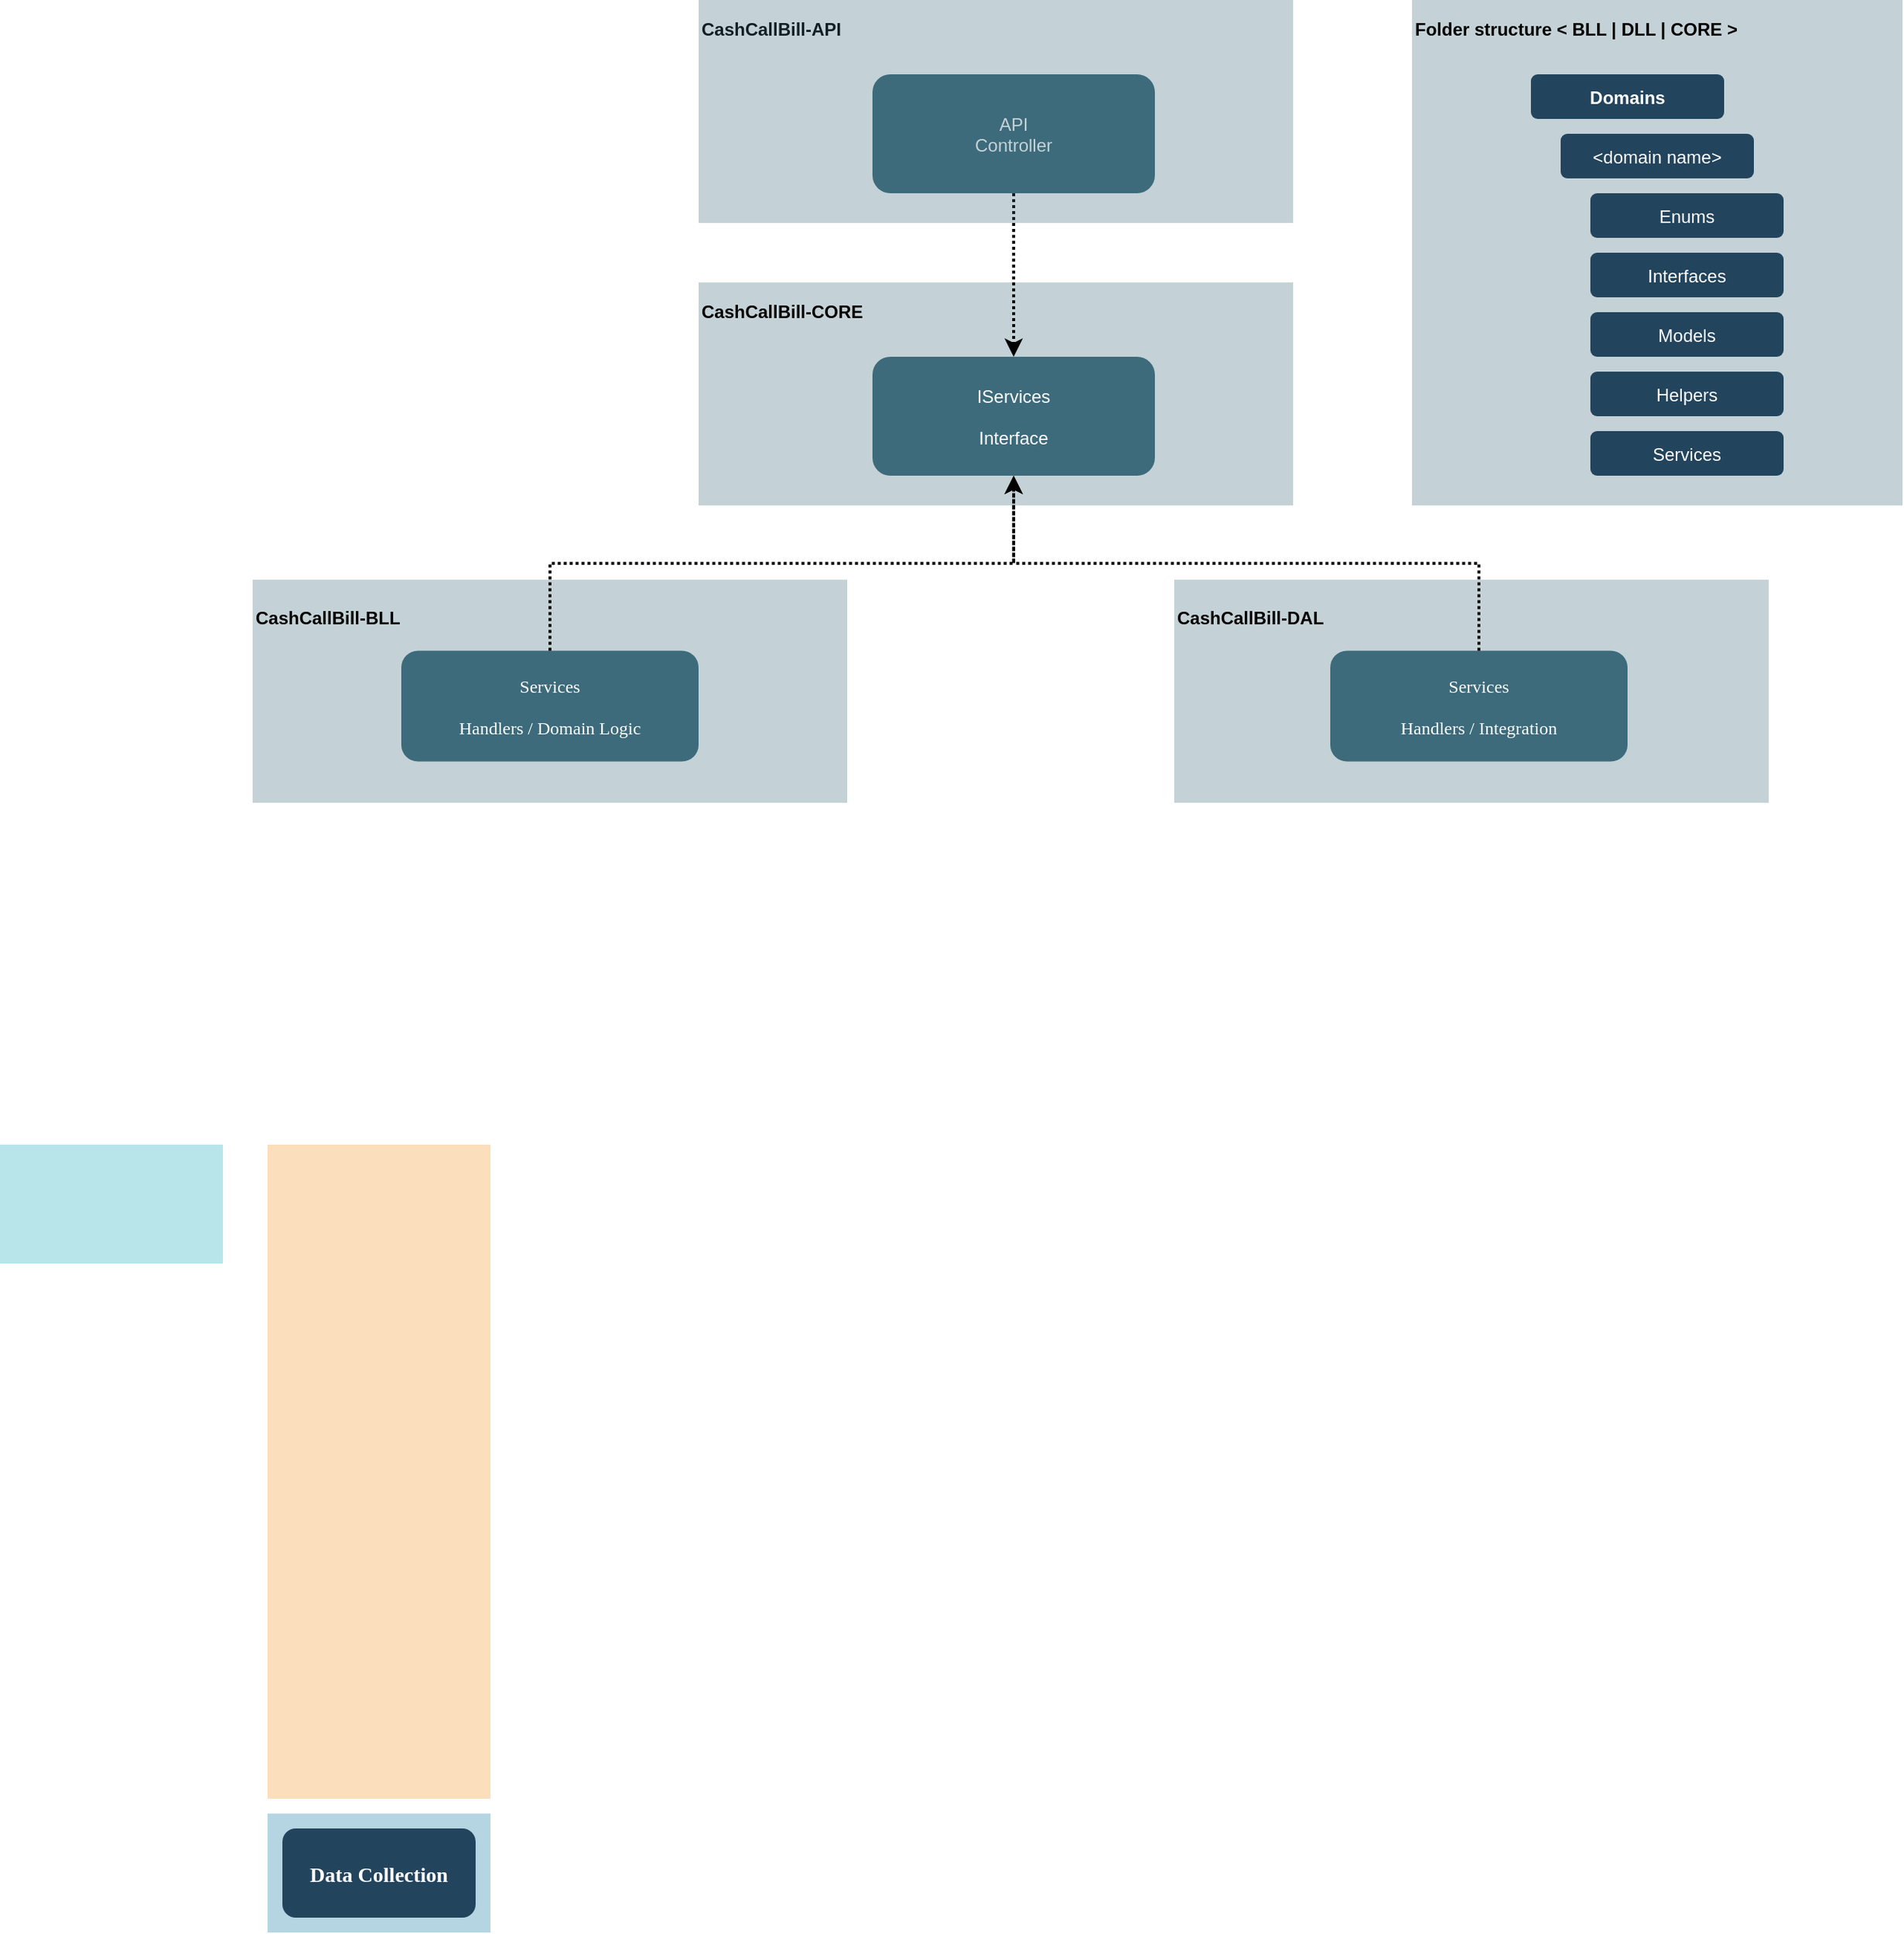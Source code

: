 <mxfile version="13.6.5" type="github">
  <diagram name="Page-1" id="2c0d36ab-eaac-3732-788b-9136903baeff">
    <mxGraphModel dx="1360" dy="802" grid="1" gridSize="10" guides="1" tooltips="1" connect="1" arrows="1" fold="1" page="1" pageScale="1.5" pageWidth="1169" pageHeight="827" background="#ffffff" math="0" shadow="0">
      <root>
        <mxCell id="0" />
        <mxCell id="1" parent="0" />
        <mxCell id="122" value="" style="strokeColor=none;opacity=30;fillColor=#3D6B7B;" parent="1" vertex="1">
          <mxGeometry x="960" y="430" width="400" height="150" as="geometry" />
        </mxCell>
        <mxCell id="118" value="" style="fillColor=#F2931E;strokeColor=none;opacity=30;" parent="1" vertex="1">
          <mxGeometry x="350.0" y="810.0" width="150.0" height="440.0" as="geometry" />
        </mxCell>
        <mxCell id="117" value="" style="opacity=30;fillColor=#3D6B7B;strokeColor=none;" parent="1" vertex="1">
          <mxGeometry x="640" y="230" width="400" height="150" as="geometry" />
        </mxCell>
        <mxCell id="112" value="" style="fillColor=#10739E;strokeColor=none;opacity=30;" parent="1" vertex="1">
          <mxGeometry x="350" y="1260" width="150" height="80" as="geometry" />
        </mxCell>
        <mxCell id="108" value="" style="fillColor=#12AAB5;strokeColor=none;opacity=30;" parent="1" vertex="1">
          <mxGeometry x="170" y="810" width="150" height="80" as="geometry" />
        </mxCell>
        <mxCell id="2" value="API&#xa;Controller" style="rounded=1;gradientColor=none;fontColor=#FFFFFF;fontStyle=0;fontFamily=Helvetica;fontSize=12;fillColor=#3D6B7B;horizontal=1;spacingTop=0;spacing=2;strokeWidth=1;strokeColor=none;" parent="1" vertex="1">
          <mxGeometry x="757" y="90" width="190" height="80" as="geometry" />
        </mxCell>
        <mxCell id="12" value="IServices&#xa;&#xa;Interface" style="rounded=1;gradientColor=none;strokeColor=none;fontColor=#FFFFFF;fontStyle=0;fontFamily=Helvetica;fontSize=12;fillColor=#3D6B7B;" parent="1" vertex="1">
          <mxGeometry x="757" y="280" width="190" height="80" as="geometry" />
        </mxCell>
        <mxCell id="23" value="Data Collection" style="rounded=1;fillColor=#23445D;gradientColor=none;strokeColor=none;fontColor=#FFFFFF;fontStyle=1;fontFamily=Tahoma;fontSize=14" parent="1" vertex="1">
          <mxGeometry x="360" y="1270" width="130" height="60" as="geometry" />
        </mxCell>
        <mxCell id="59" value="" style="edgeStyle=elbowEdgeStyle;elbow=vertical;strokeWidth=2;rounded=0;dashed=1;dashPattern=1 1;" parent="1" source="2" target="12" edge="1">
          <mxGeometry x="347" y="225.5" width="100" height="100" as="geometry">
            <mxPoint x="862.0" y="275.5" as="sourcePoint" />
            <mxPoint x="1467.0" y="345.5" as="targetPoint" />
          </mxGeometry>
        </mxCell>
        <mxCell id="BOrQ3AjpW1lH5a_4WWRU-123" value="CashCallBill-API" style="text;html=1;strokeColor=none;fillColor=none;align=left;verticalAlign=middle;whiteSpace=wrap;rounded=0;fontFamily=Helvetica;fontSize=12;fontStyle=1" vertex="1" parent="1">
          <mxGeometry x="640" y="50" width="120" height="20" as="geometry" />
        </mxCell>
        <mxCell id="BOrQ3AjpW1lH5a_4WWRU-124" value="CashCallBill-CORE" style="text;html=1;strokeColor=none;fillColor=none;align=left;verticalAlign=middle;whiteSpace=wrap;rounded=0;fontFamily=Helvetica;fontSize=12;fontStyle=1" vertex="1" parent="1">
          <mxGeometry x="640" y="240" width="120" height="20" as="geometry" />
        </mxCell>
        <mxCell id="123" value="" style="strokeColor=none;opacity=30;fillColor=#3D6B7B;" parent="1" vertex="1">
          <mxGeometry x="340" y="430" width="400" height="150" as="geometry" />
        </mxCell>
        <mxCell id="BOrQ3AjpW1lH5a_4WWRU-127" value="CashCallBill-BLL" style="text;html=1;strokeColor=none;fillColor=none;align=left;verticalAlign=middle;whiteSpace=wrap;rounded=0;fontFamily=Helvetica;fontSize=12;fontStyle=1" vertex="1" parent="1">
          <mxGeometry x="340" y="445.5" width="120" height="20" as="geometry" />
        </mxCell>
        <mxCell id="BOrQ3AjpW1lH5a_4WWRU-128" value="Services&#xa;&#xa;Handlers / Domain Logic" style="rounded=1;gradientColor=none;strokeColor=none;fontColor=#FFFFFF;fontStyle=0;fontFamily=Tahoma;fontSize=12;fillColor=#3D6B7B;" vertex="1" parent="1">
          <mxGeometry x="440" y="477.75" width="200" height="74.5" as="geometry" />
        </mxCell>
        <mxCell id="BOrQ3AjpW1lH5a_4WWRU-129" value="" style="edgeStyle=elbowEdgeStyle;elbow=vertical;strokeWidth=2;rounded=0;dashed=1;dashPattern=1 1;exitX=0.5;exitY=0;exitDx=0;exitDy=0;entryX=0.5;entryY=1;entryDx=0;entryDy=0;" edge="1" parent="1" source="BOrQ3AjpW1lH5a_4WWRU-128" target="12">
          <mxGeometry x="357" y="235.5" width="100" height="100" as="geometry">
            <mxPoint x="957" y="143" as="sourcePoint" />
            <mxPoint x="1230" y="143" as="targetPoint" />
          </mxGeometry>
        </mxCell>
        <mxCell id="BOrQ3AjpW1lH5a_4WWRU-132" value="CashCallBill-DAL" style="text;html=1;strokeColor=none;fillColor=none;align=left;verticalAlign=middle;whiteSpace=wrap;rounded=0;fontFamily=Helvetica;fontSize=12;fontStyle=1" vertex="1" parent="1">
          <mxGeometry x="960" y="445.5" width="120" height="20" as="geometry" />
        </mxCell>
        <mxCell id="BOrQ3AjpW1lH5a_4WWRU-133" value="Services&#xa;&#xa;Handlers / Integration" style="rounded=1;gradientColor=none;strokeColor=none;fontColor=#FFFFFF;fontStyle=0;fontFamily=Tahoma;fontSize=12;fillColor=#3D6B7B;" vertex="1" parent="1">
          <mxGeometry x="1065" y="477.75" width="200" height="74.5" as="geometry" />
        </mxCell>
        <mxCell id="BOrQ3AjpW1lH5a_4WWRU-134" value="" style="edgeStyle=elbowEdgeStyle;elbow=vertical;strokeWidth=2;rounded=0;dashed=1;dashPattern=1 1;exitX=0.5;exitY=0;exitDx=0;exitDy=0;entryX=0.5;entryY=1;entryDx=0;entryDy=0;" edge="1" parent="1" source="BOrQ3AjpW1lH5a_4WWRU-133" target="12">
          <mxGeometry x="367" y="245.5" width="100" height="100" as="geometry">
            <mxPoint x="545" y="487.75" as="sourcePoint" />
            <mxPoint x="850" y="370" as="targetPoint" />
          </mxGeometry>
        </mxCell>
        <mxCell id="BOrQ3AjpW1lH5a_4WWRU-136" value="" style="opacity=30;fillColor=#3D6B7B;strokeColor=none;" vertex="1" parent="1">
          <mxGeometry x="640" y="40" width="400" height="150" as="geometry" />
        </mxCell>
        <mxCell id="BOrQ3AjpW1lH5a_4WWRU-144" value="" style="opacity=30;fillColor=#3D6B7B;strokeColor=none;" vertex="1" parent="1">
          <mxGeometry x="1120" y="40" width="330" height="340" as="geometry" />
        </mxCell>
        <mxCell id="BOrQ3AjpW1lH5a_4WWRU-145" value="Enums" style="rounded=1;gradientColor=none;strokeColor=none;fontStyle=0;fontFamily=Helvetica;fontSize=12;fillColor=#23445D;fontColor=#FFFFFF;" vertex="1" parent="1">
          <mxGeometry x="1240" y="170" width="130" height="30" as="geometry" />
        </mxCell>
        <mxCell id="BOrQ3AjpW1lH5a_4WWRU-146" value="Interfaces" style="rounded=1;gradientColor=none;strokeColor=none;fontStyle=0;fontFamily=Helvetica;fontSize=12;fillColor=#23445D;fontColor=#FFFFFF;" vertex="1" parent="1">
          <mxGeometry x="1240" y="210" width="130" height="30" as="geometry" />
        </mxCell>
        <mxCell id="BOrQ3AjpW1lH5a_4WWRU-147" value="Models" style="rounded=1;gradientColor=none;strokeColor=none;fontStyle=0;fontFamily=Helvetica;fontSize=12;fillColor=#23445D;fontColor=#FFFFFF;" vertex="1" parent="1">
          <mxGeometry x="1240" y="250" width="130" height="30" as="geometry" />
        </mxCell>
        <mxCell id="BOrQ3AjpW1lH5a_4WWRU-148" value="Helpers" style="rounded=1;gradientColor=none;strokeColor=none;fontStyle=0;fontFamily=Helvetica;fontSize=12;fillColor=#23445D;fontColor=#FFFFFF;" vertex="1" parent="1">
          <mxGeometry x="1240" y="290" width="130" height="30" as="geometry" />
        </mxCell>
        <mxCell id="BOrQ3AjpW1lH5a_4WWRU-149" value="Domains" style="rounded=1;gradientColor=none;strokeColor=none;fontStyle=1;fontFamily=Helvetica;fontSize=12;fillColor=#23445D;fontColor=#FFFFFF;" vertex="1" parent="1">
          <mxGeometry x="1200" y="90" width="130" height="30" as="geometry" />
        </mxCell>
        <mxCell id="BOrQ3AjpW1lH5a_4WWRU-150" value="&lt;domain name&gt;" style="rounded=1;gradientColor=none;strokeColor=none;fontStyle=0;fontFamily=Helvetica;fontSize=12;fillColor=#23445D;fontColor=#FFFFFF;" vertex="1" parent="1">
          <mxGeometry x="1220" y="130" width="130" height="30" as="geometry" />
        </mxCell>
        <mxCell id="BOrQ3AjpW1lH5a_4WWRU-151" value="Services" style="rounded=1;gradientColor=none;strokeColor=none;fontStyle=0;fontFamily=Helvetica;fontSize=12;fillColor=#23445D;fontColor=#FFFFFF;" vertex="1" parent="1">
          <mxGeometry x="1240" y="330" width="130" height="30" as="geometry" />
        </mxCell>
        <mxCell id="BOrQ3AjpW1lH5a_4WWRU-152" value="Folder structure &amp;lt; BLL | DLL | CORE &amp;gt;" style="text;html=1;strokeColor=none;fillColor=none;align=left;verticalAlign=middle;whiteSpace=wrap;rounded=0;fontFamily=Helvetica;fontSize=12;fontStyle=1" vertex="1" parent="1">
          <mxGeometry x="1120" y="50" width="230" height="20" as="geometry" />
        </mxCell>
      </root>
    </mxGraphModel>
  </diagram>
</mxfile>

